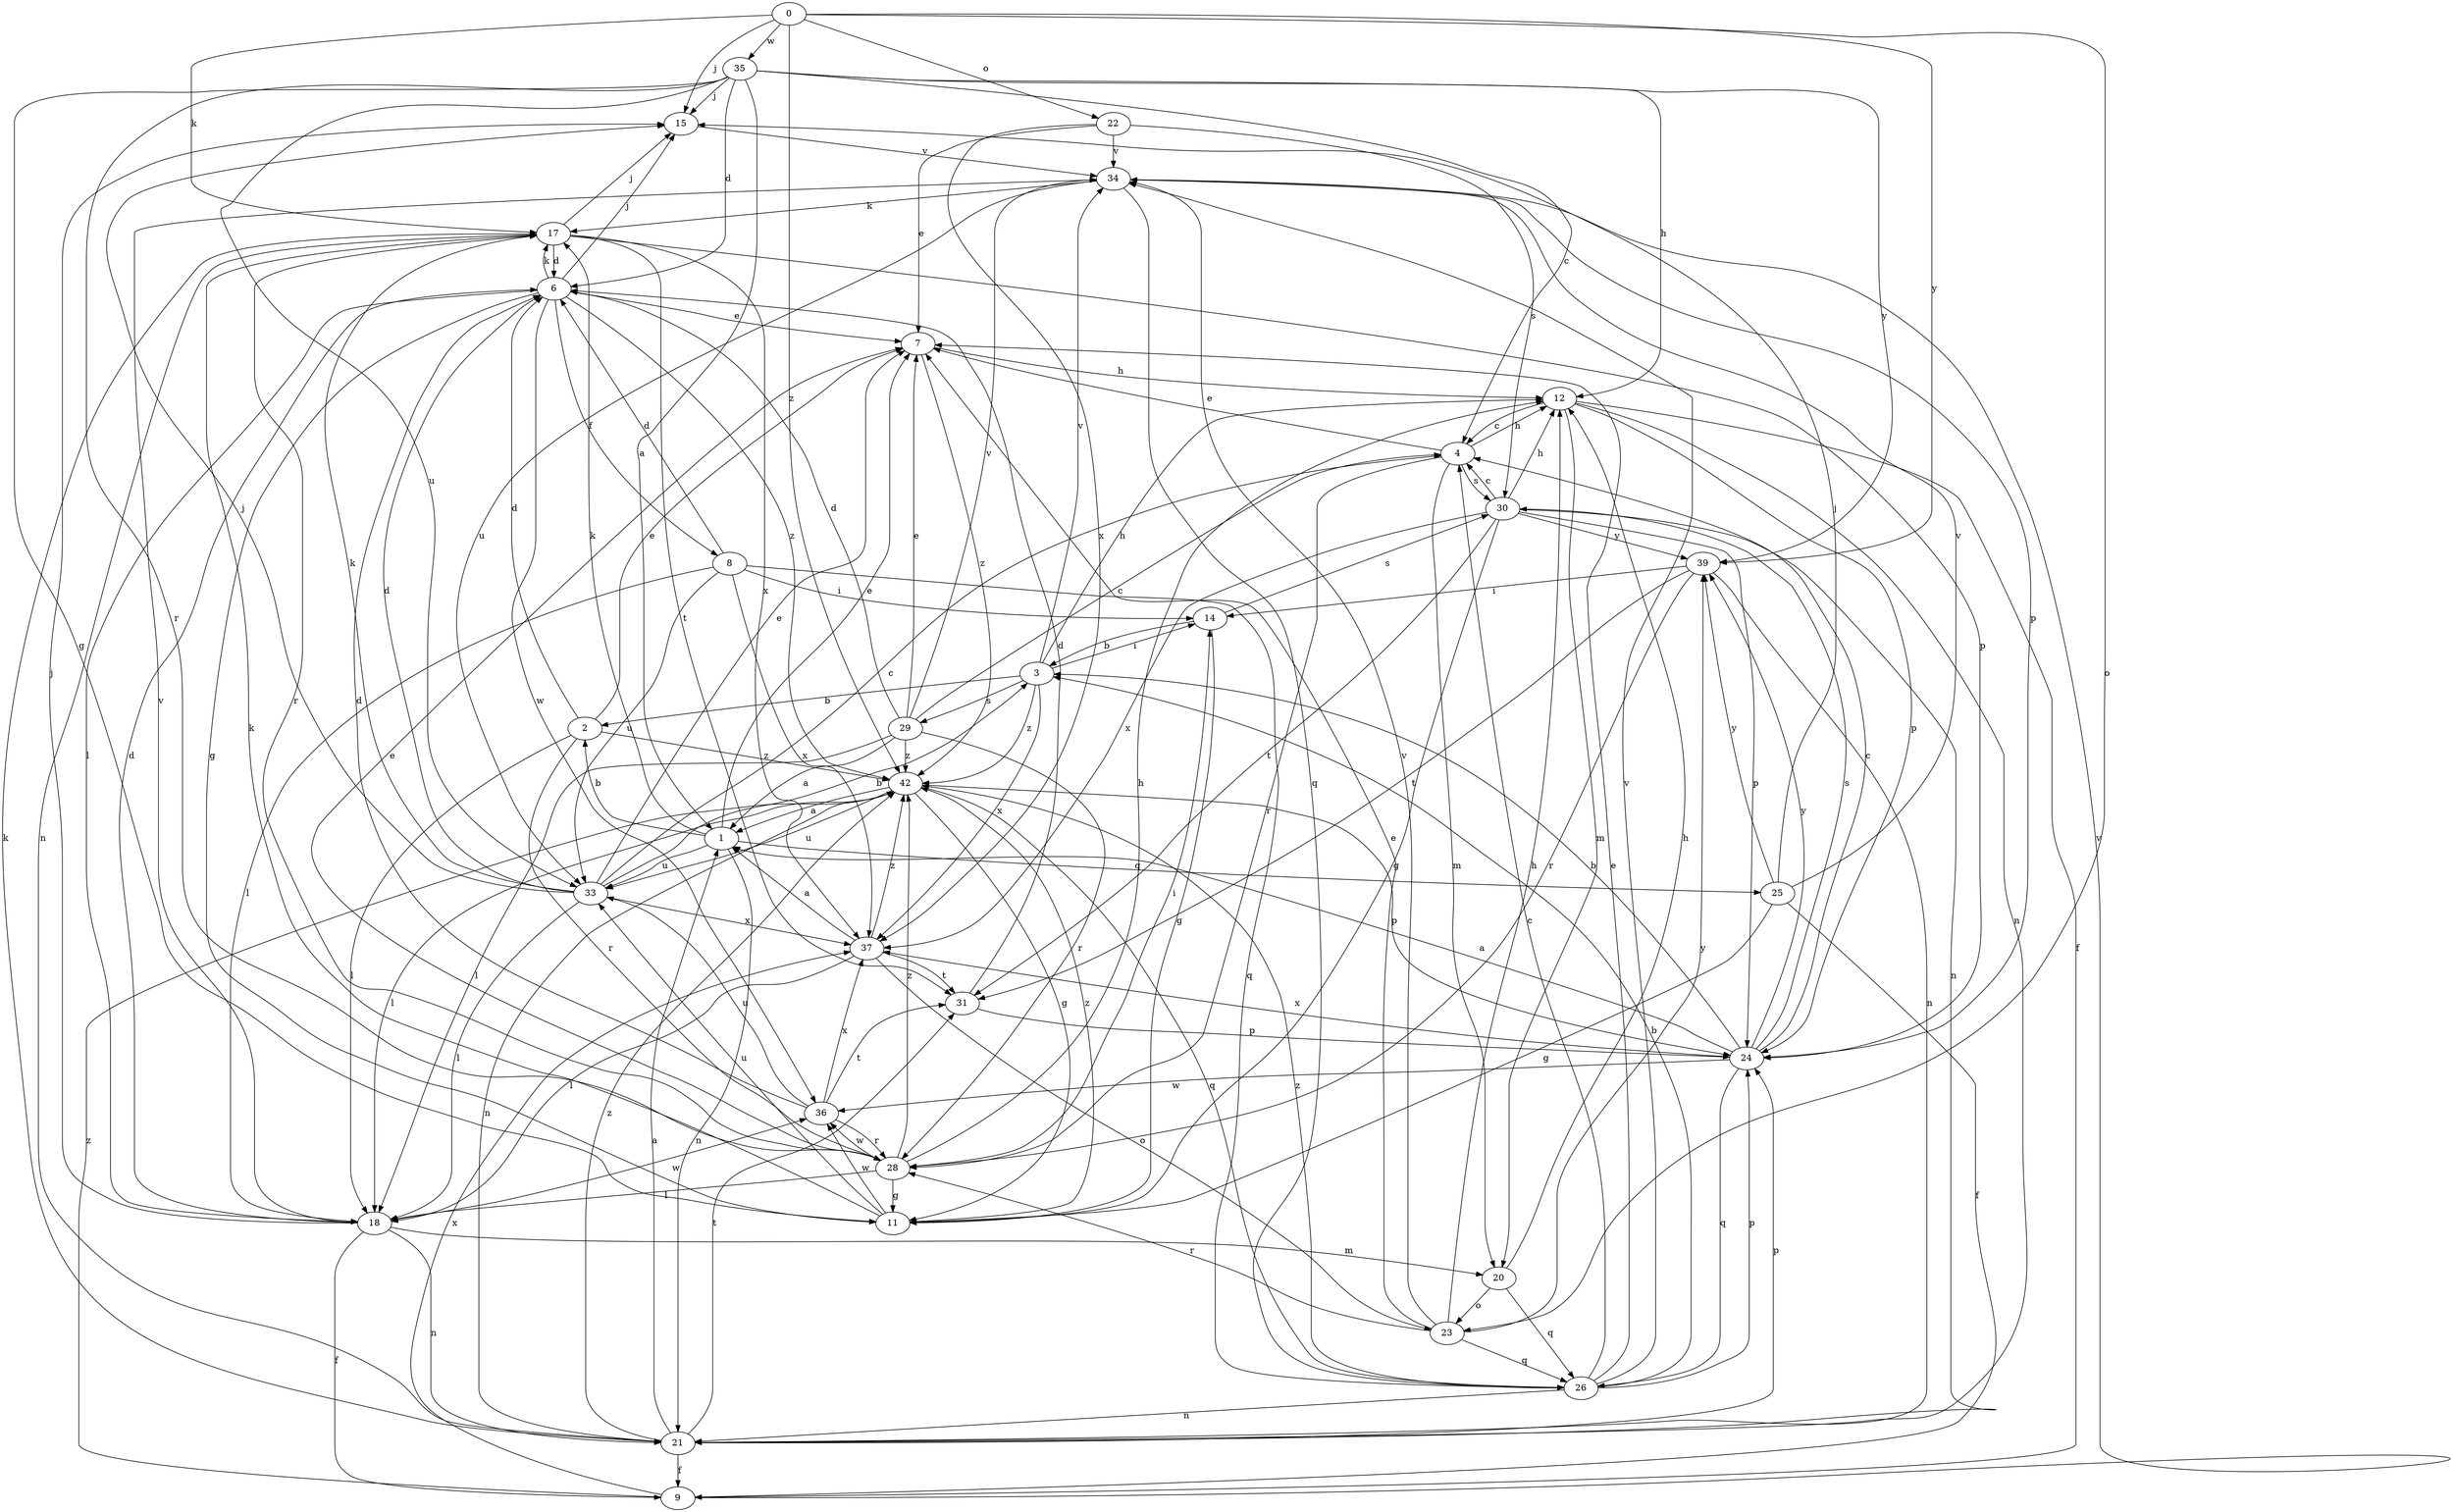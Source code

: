strict digraph  {
0;
1;
2;
3;
4;
6;
7;
8;
9;
11;
12;
14;
15;
17;
18;
20;
21;
22;
23;
24;
25;
26;
28;
29;
30;
31;
33;
34;
35;
36;
37;
39;
42;
0 -> 15  [label=j];
0 -> 17  [label=k];
0 -> 22  [label=o];
0 -> 23  [label=o];
0 -> 35  [label=w];
0 -> 39  [label=y];
0 -> 42  [label=z];
1 -> 2  [label=b];
1 -> 7  [label=e];
1 -> 17  [label=k];
1 -> 21  [label=n];
1 -> 25  [label=q];
1 -> 33  [label=u];
2 -> 6  [label=d];
2 -> 7  [label=e];
2 -> 18  [label=l];
2 -> 28  [label=r];
2 -> 42  [label=z];
3 -> 2  [label=b];
3 -> 12  [label=h];
3 -> 14  [label=i];
3 -> 29  [label=s];
3 -> 34  [label=v];
3 -> 37  [label=x];
3 -> 42  [label=z];
4 -> 7  [label=e];
4 -> 12  [label=h];
4 -> 20  [label=m];
4 -> 28  [label=r];
4 -> 30  [label=s];
6 -> 7  [label=e];
6 -> 8  [label=f];
6 -> 11  [label=g];
6 -> 15  [label=j];
6 -> 17  [label=k];
6 -> 18  [label=l];
6 -> 36  [label=w];
6 -> 42  [label=z];
7 -> 12  [label=h];
7 -> 42  [label=z];
8 -> 6  [label=d];
8 -> 14  [label=i];
8 -> 18  [label=l];
8 -> 26  [label=q];
8 -> 33  [label=u];
8 -> 37  [label=x];
9 -> 34  [label=v];
9 -> 37  [label=x];
9 -> 42  [label=z];
11 -> 17  [label=k];
11 -> 33  [label=u];
11 -> 36  [label=w];
11 -> 42  [label=z];
12 -> 4  [label=c];
12 -> 9  [label=f];
12 -> 20  [label=m];
12 -> 21  [label=n];
12 -> 24  [label=p];
14 -> 3  [label=b];
14 -> 11  [label=g];
14 -> 30  [label=s];
15 -> 34  [label=v];
17 -> 6  [label=d];
17 -> 15  [label=j];
17 -> 21  [label=n];
17 -> 24  [label=p];
17 -> 28  [label=r];
17 -> 31  [label=t];
17 -> 37  [label=x];
18 -> 6  [label=d];
18 -> 9  [label=f];
18 -> 15  [label=j];
18 -> 20  [label=m];
18 -> 21  [label=n];
18 -> 34  [label=v];
18 -> 36  [label=w];
20 -> 12  [label=h];
20 -> 23  [label=o];
20 -> 26  [label=q];
21 -> 1  [label=a];
21 -> 9  [label=f];
21 -> 17  [label=k];
21 -> 24  [label=p];
21 -> 31  [label=t];
21 -> 42  [label=z];
22 -> 7  [label=e];
22 -> 30  [label=s];
22 -> 34  [label=v];
22 -> 37  [label=x];
23 -> 7  [label=e];
23 -> 12  [label=h];
23 -> 26  [label=q];
23 -> 28  [label=r];
23 -> 34  [label=v];
23 -> 39  [label=y];
24 -> 1  [label=a];
24 -> 3  [label=b];
24 -> 4  [label=c];
24 -> 26  [label=q];
24 -> 30  [label=s];
24 -> 36  [label=w];
24 -> 37  [label=x];
24 -> 39  [label=y];
25 -> 9  [label=f];
25 -> 11  [label=g];
25 -> 15  [label=j];
25 -> 34  [label=v];
25 -> 39  [label=y];
26 -> 3  [label=b];
26 -> 4  [label=c];
26 -> 7  [label=e];
26 -> 21  [label=n];
26 -> 24  [label=p];
26 -> 34  [label=v];
26 -> 42  [label=z];
28 -> 7  [label=e];
28 -> 11  [label=g];
28 -> 12  [label=h];
28 -> 14  [label=i];
28 -> 18  [label=l];
28 -> 36  [label=w];
28 -> 42  [label=z];
29 -> 1  [label=a];
29 -> 4  [label=c];
29 -> 6  [label=d];
29 -> 7  [label=e];
29 -> 18  [label=l];
29 -> 28  [label=r];
29 -> 34  [label=v];
29 -> 42  [label=z];
30 -> 4  [label=c];
30 -> 11  [label=g];
30 -> 12  [label=h];
30 -> 21  [label=n];
30 -> 24  [label=p];
30 -> 31  [label=t];
30 -> 37  [label=x];
30 -> 39  [label=y];
31 -> 6  [label=d];
31 -> 24  [label=p];
33 -> 3  [label=b];
33 -> 4  [label=c];
33 -> 6  [label=d];
33 -> 7  [label=e];
33 -> 15  [label=j];
33 -> 17  [label=k];
33 -> 18  [label=l];
33 -> 37  [label=x];
34 -> 17  [label=k];
34 -> 24  [label=p];
34 -> 26  [label=q];
34 -> 33  [label=u];
35 -> 1  [label=a];
35 -> 4  [label=c];
35 -> 6  [label=d];
35 -> 11  [label=g];
35 -> 12  [label=h];
35 -> 15  [label=j];
35 -> 28  [label=r];
35 -> 33  [label=u];
35 -> 39  [label=y];
36 -> 6  [label=d];
36 -> 28  [label=r];
36 -> 31  [label=t];
36 -> 33  [label=u];
36 -> 37  [label=x];
37 -> 1  [label=a];
37 -> 18  [label=l];
37 -> 23  [label=o];
37 -> 31  [label=t];
37 -> 42  [label=z];
39 -> 14  [label=i];
39 -> 21  [label=n];
39 -> 28  [label=r];
39 -> 31  [label=t];
42 -> 1  [label=a];
42 -> 11  [label=g];
42 -> 18  [label=l];
42 -> 21  [label=n];
42 -> 24  [label=p];
42 -> 26  [label=q];
42 -> 33  [label=u];
}
